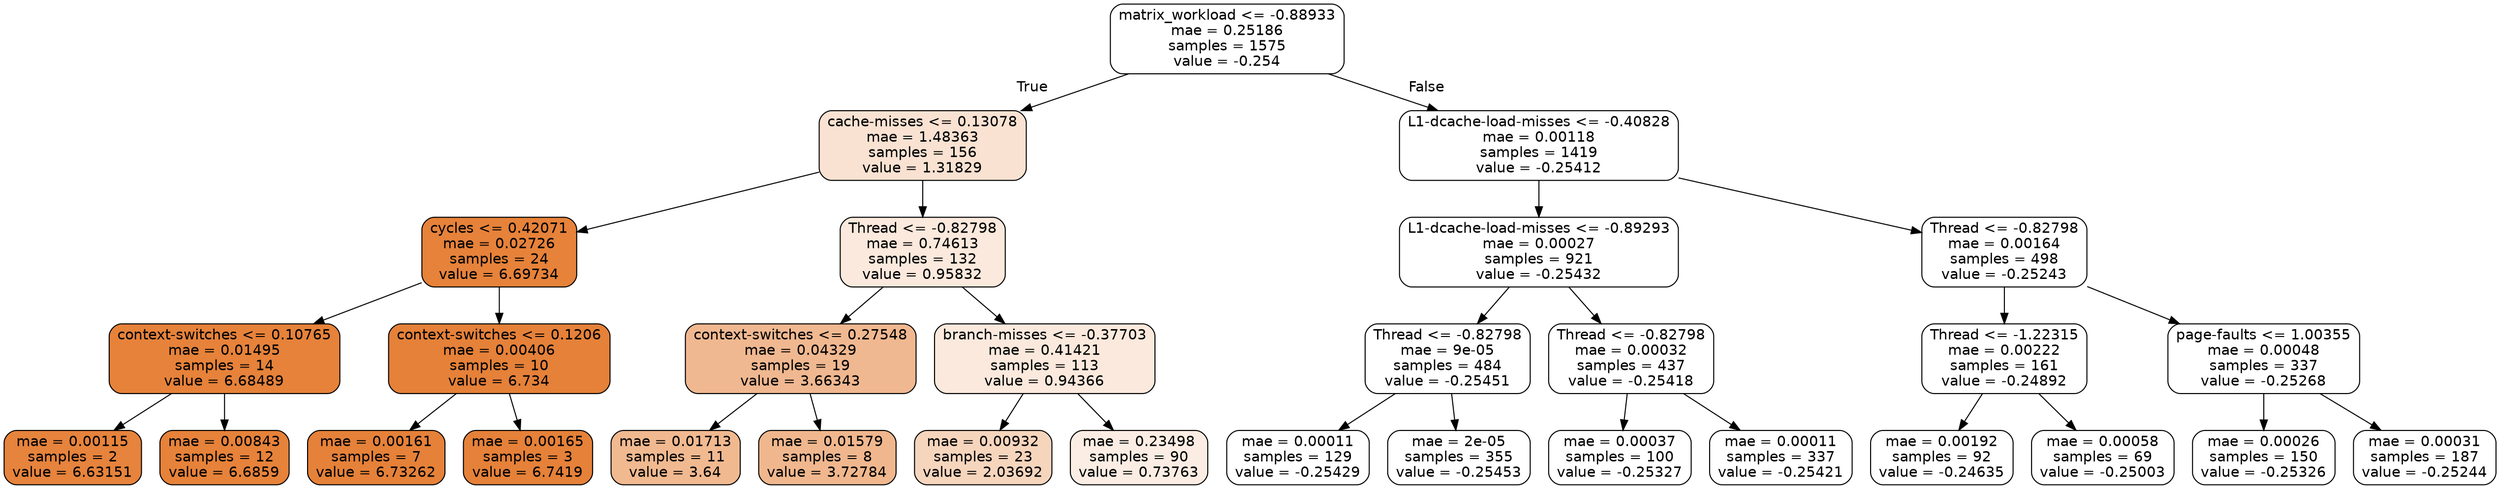 digraph Tree {
node [shape=box, style="filled, rounded", color="black", fontname=helvetica] ;
edge [fontname=helvetica] ;
0 [label="matrix_workload <= -0.88933\nmae = 0.25186\nsamples = 1575\nvalue = -0.254", fillcolor="#e5813900"] ;
1 [label="cache-misses <= 0.13078\nmae = 1.48363\nsamples = 156\nvalue = 1.31829", fillcolor="#e5813939"] ;
0 -> 1 [labeldistance=2.5, labelangle=45, headlabel="True"] ;
2 [label="cycles <= 0.42071\nmae = 0.02726\nsamples = 24\nvalue = 6.69734", fillcolor="#e58139fd"] ;
1 -> 2 ;
3 [label="context-switches <= 0.10765\nmae = 0.01495\nsamples = 14\nvalue = 6.68489", fillcolor="#e58139fd"] ;
2 -> 3 ;
4 [label="mae = 0.00115\nsamples = 2\nvalue = 6.63151", fillcolor="#e58139fb"] ;
3 -> 4 ;
5 [label="mae = 0.00843\nsamples = 12\nvalue = 6.6859", fillcolor="#e58139fd"] ;
3 -> 5 ;
6 [label="context-switches <= 0.1206\nmae = 0.00406\nsamples = 10\nvalue = 6.734", fillcolor="#e58139ff"] ;
2 -> 6 ;
7 [label="mae = 0.00161\nsamples = 7\nvalue = 6.73262", fillcolor="#e58139ff"] ;
6 -> 7 ;
8 [label="mae = 0.00165\nsamples = 3\nvalue = 6.7419", fillcolor="#e58139ff"] ;
6 -> 8 ;
9 [label="Thread <= -0.82798\nmae = 0.74613\nsamples = 132\nvalue = 0.95832", fillcolor="#e581392c"] ;
1 -> 9 ;
10 [label="context-switches <= 0.27548\nmae = 0.04329\nsamples = 19\nvalue = 3.66343", fillcolor="#e581398f"] ;
9 -> 10 ;
11 [label="mae = 0.01713\nsamples = 11\nvalue = 3.64", fillcolor="#e581398e"] ;
10 -> 11 ;
12 [label="mae = 0.01579\nsamples = 8\nvalue = 3.72784", fillcolor="#e5813991"] ;
10 -> 12 ;
13 [label="branch-misses <= -0.37703\nmae = 0.41421\nsamples = 113\nvalue = 0.94366", fillcolor="#e581392c"] ;
9 -> 13 ;
14 [label="mae = 0.00932\nsamples = 23\nvalue = 2.03692", fillcolor="#e5813954"] ;
13 -> 14 ;
15 [label="mae = 0.23498\nsamples = 90\nvalue = 0.73763", fillcolor="#e5813924"] ;
13 -> 15 ;
16 [label="L1-dcache-load-misses <= -0.40828\nmae = 0.00118\nsamples = 1419\nvalue = -0.25412", fillcolor="#e5813900"] ;
0 -> 16 [labeldistance=2.5, labelangle=-45, headlabel="False"] ;
17 [label="L1-dcache-load-misses <= -0.89293\nmae = 0.00027\nsamples = 921\nvalue = -0.25432", fillcolor="#e5813900"] ;
16 -> 17 ;
18 [label="Thread <= -0.82798\nmae = 9e-05\nsamples = 484\nvalue = -0.25451", fillcolor="#e5813900"] ;
17 -> 18 ;
19 [label="mae = 0.00011\nsamples = 129\nvalue = -0.25429", fillcolor="#e5813900"] ;
18 -> 19 ;
20 [label="mae = 2e-05\nsamples = 355\nvalue = -0.25453", fillcolor="#e5813900"] ;
18 -> 20 ;
21 [label="Thread <= -0.82798\nmae = 0.00032\nsamples = 437\nvalue = -0.25418", fillcolor="#e5813900"] ;
17 -> 21 ;
22 [label="mae = 0.00037\nsamples = 100\nvalue = -0.25327", fillcolor="#e5813900"] ;
21 -> 22 ;
23 [label="mae = 0.00011\nsamples = 337\nvalue = -0.25421", fillcolor="#e5813900"] ;
21 -> 23 ;
24 [label="Thread <= -0.82798\nmae = 0.00164\nsamples = 498\nvalue = -0.25243", fillcolor="#e5813900"] ;
16 -> 24 ;
25 [label="Thread <= -1.22315\nmae = 0.00222\nsamples = 161\nvalue = -0.24892", fillcolor="#e5813900"] ;
24 -> 25 ;
26 [label="mae = 0.00192\nsamples = 92\nvalue = -0.24635", fillcolor="#e5813900"] ;
25 -> 26 ;
27 [label="mae = 0.00058\nsamples = 69\nvalue = -0.25003", fillcolor="#e5813900"] ;
25 -> 27 ;
28 [label="page-faults <= 1.00355\nmae = 0.00048\nsamples = 337\nvalue = -0.25268", fillcolor="#e5813900"] ;
24 -> 28 ;
29 [label="mae = 0.00026\nsamples = 150\nvalue = -0.25326", fillcolor="#e5813900"] ;
28 -> 29 ;
30 [label="mae = 0.00031\nsamples = 187\nvalue = -0.25244", fillcolor="#e5813900"] ;
28 -> 30 ;
}
